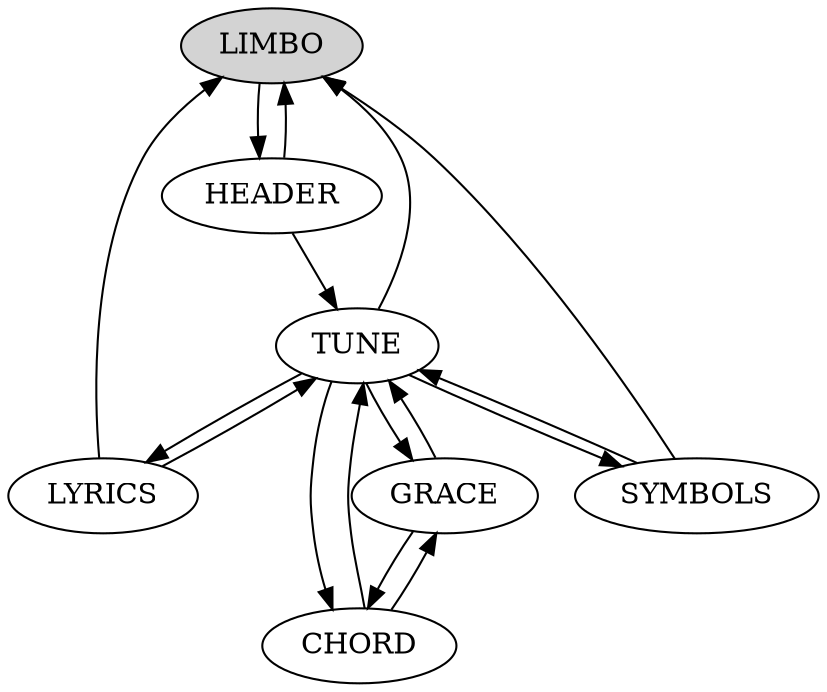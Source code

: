 digraph G {
	node [shape = ellipse]; LIMBO [style= filled];
	node [shape = ellipse];
	HEADER -> LIMBO;
	HEADER -> TUNE ;
	LIMBO -> HEADER  ;
	TUNE -> LYRICS ;
	TUNE -> SYMBOLS ;
	TUNE -> CHORD;
	TUNE -> GRACE;
	TUNE -> LIMBO ;
	LYRICS -> TUNE ;
	LYRICS -> LIMBO ;
	CHORD -> TUNE ;
	CHORD -> GRACE  ;
	GRACE -> TUNE ;
	GRACE -> CHORD  ;
	SYMBOLS -> TUNE ;
	SYMBOLS -> LIMBO ;
}
